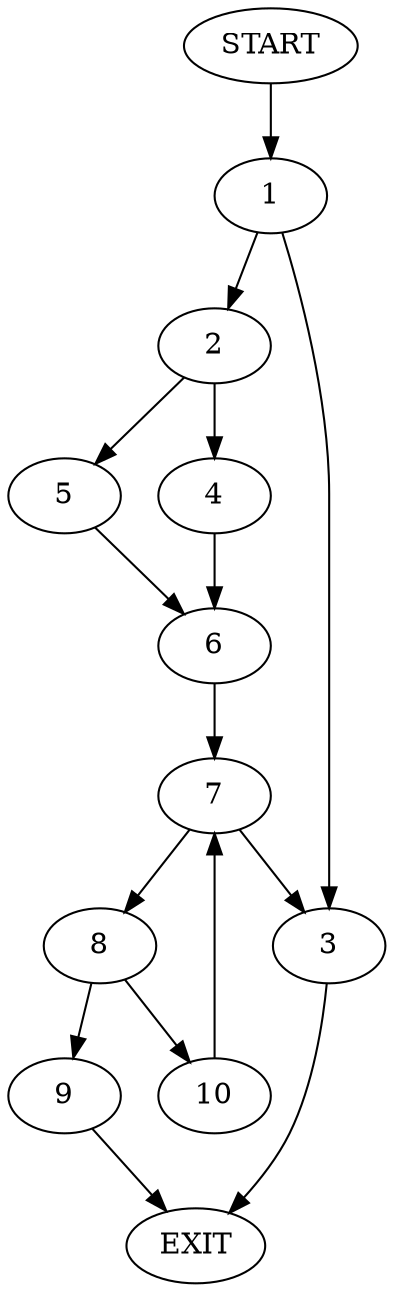 digraph {
0 [label="START"]
11 [label="EXIT"]
0 -> 1
1 -> 2
1 -> 3
2 -> 4
2 -> 5
3 -> 11
4 -> 6
5 -> 6
6 -> 7
7 -> 8
7 -> 3
8 -> 9
8 -> 10
9 -> 11
10 -> 7
}
